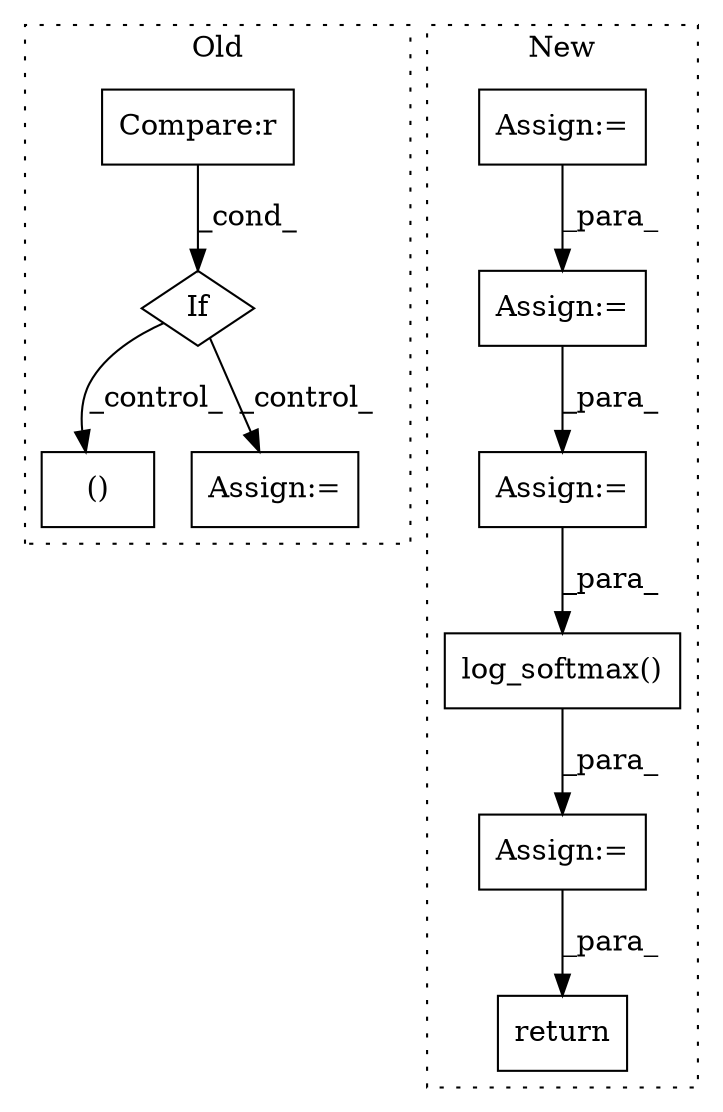 digraph G {
subgraph cluster0 {
1 [label="()" a="54" s="7040" l="41" shape="box"];
7 [label="If" a="96" s="6868" l="3" shape="diamond"];
8 [label="Compare:r" a="40" s="6871" l="6" shape="box"];
9 [label="Assign:=" a="68" s="6906" l="3" shape="box"];
label = "Old";
style="dotted";
}
subgraph cluster1 {
2 [label="log_softmax()" a="75" s="6779,6794" l="14,8" shape="box"];
3 [label="Assign:=" a="68" s="6776" l="3" shape="box"];
4 [label="return" a="93" s="6811" l="7" shape="box"];
5 [label="Assign:=" a="68" s="6373" l="3" shape="box"];
6 [label="Assign:=" a="68" s="6311" l="3" shape="box"];
10 [label="Assign:=" a="68" s="6590" l="3" shape="box"];
label = "New";
style="dotted";
}
2 -> 3 [label="_para_"];
3 -> 4 [label="_para_"];
5 -> 10 [label="_para_"];
6 -> 5 [label="_para_"];
7 -> 1 [label="_control_"];
7 -> 9 [label="_control_"];
8 -> 7 [label="_cond_"];
10 -> 2 [label="_para_"];
}